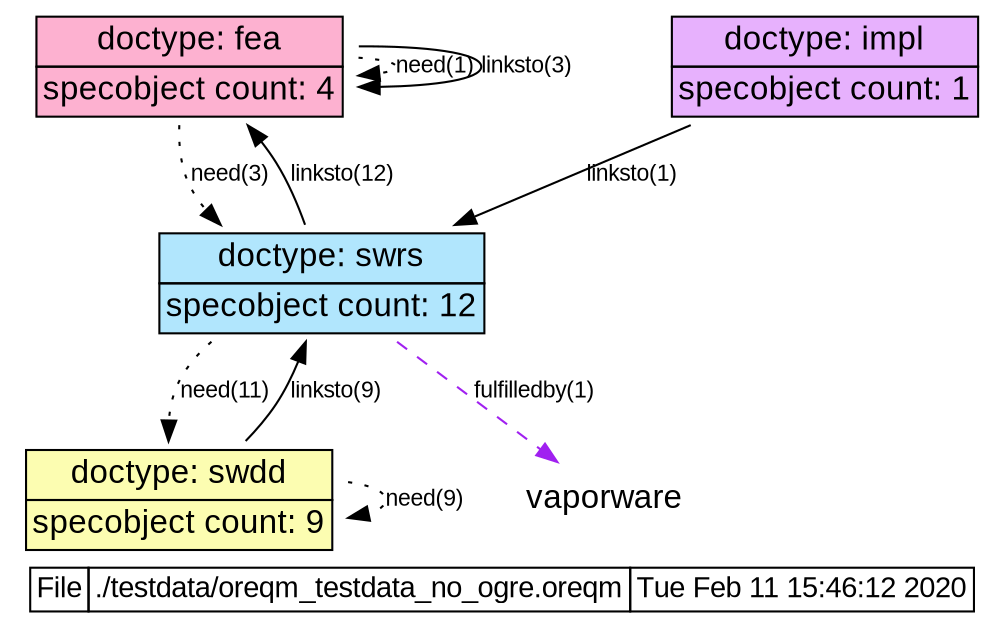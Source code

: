 digraph "" {
      rankdir="TD"
      node [shape=plaintext fontname="Arial" fontsize=16]
      edge [color="black" dir="forward" arrowhead="normal" arrowtail="normal" fontname="Arial" fontsize=11];

      "fea" [label=<
        <TABLE BGCOLOR="#FDB1D0" BORDER="0" CELLSPACING="0" CELLBORDER="1" COLOR="black" >
        <TR><TD COLSPAN="5" CELLSPACING="0" >doctype: fea</TD></TR>
        <TR><TD COLSPAN="5" ALIGN="LEFT">specobject count: 4</TD></TR>
      </TABLE>>];

      "swrs" [label=<
        <TABLE BGCOLOR="#B1E6FD" BORDER="0" CELLSPACING="0" CELLBORDER="1" COLOR="black" >
        <TR><TD COLSPAN="5" CELLSPACING="0" >doctype: swrs</TD></TR>
        <TR><TD COLSPAN="5" ALIGN="LEFT">specobject count: 12</TD></TR>
      </TABLE>>];

      "swdd" [label=<
        <TABLE BGCOLOR="#FCFDB1" BORDER="0" CELLSPACING="0" CELLBORDER="1" COLOR="black" >
        <TR><TD COLSPAN="5" CELLSPACING="0" >doctype: swdd</TD></TR>
        <TR><TD COLSPAN="5" ALIGN="LEFT">specobject count: 9</TD></TR>
      </TABLE>>];

      "impl" [label=<
        <TABLE BGCOLOR="#E7B1FD" BORDER="0" CELLSPACING="0" CELLBORDER="1" COLOR="black" >
        <TR><TD COLSPAN="5" CELLSPACING="0" >doctype: impl</TD></TR>
        <TR><TD COLSPAN="5" ALIGN="LEFT">specobject count: 1</TD></TR>
      </TABLE>>];

# linkage from fea
 "fea" -> "fea" [label="need(1) " style="dotted"]
 "fea" -> "swrs" [label="need(3) " style="dotted"]
 "fea" -> "fea" [label="linksto(3) " color="black"]
# linkage from swrs
 "swrs" -> "swdd" [label="need(11) " style="dotted"]
 "swrs" -> "fea" [label="linksto(12) " color="black"]
 "swrs" -> "vaporware" [label="fulfilledby(1) " color="purple" style="dashed"]
# linkage from swdd
 "swdd" -> "swdd" [label="need(9) " style="dotted"]
 "swdd" -> "swrs" [label="linksto(9) " color="black"]
# linkage from impl
 "impl" -> "swrs" [label="linksto(1) " color="black"]

  label=<
    <table border="0" cellspacing="0" cellborder="1">
      <tr><td cellspacing="0" >File</td><td>./testdata/oreqm_testdata_no_ogre.oreqm</td><td>Tue Feb 11 15:46:12 2020</td></tr>
    </table>>
  labelloc=b
  fontsize=14
  fontcolor=black
  fontname="Arial"

}
